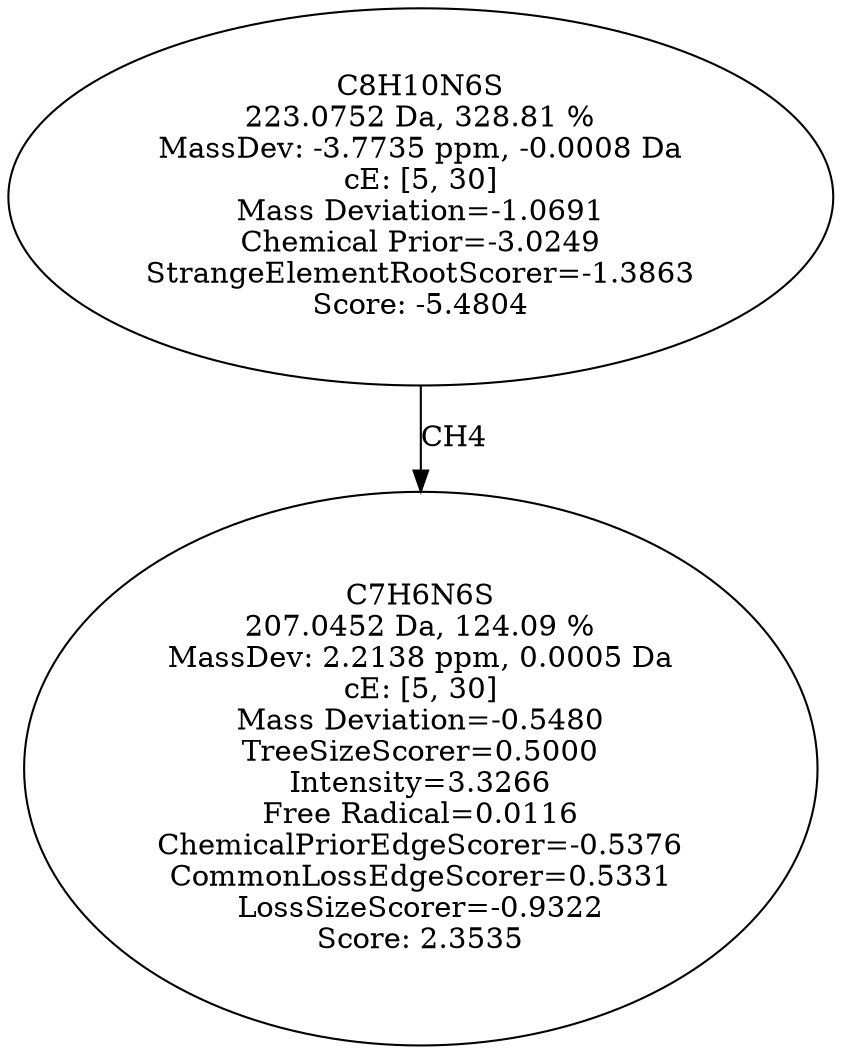 strict digraph {
v1 [label="C7H6N6S\n207.0452 Da, 124.09 %\nMassDev: 2.2138 ppm, 0.0005 Da\ncE: [5, 30]\nMass Deviation=-0.5480\nTreeSizeScorer=0.5000\nIntensity=3.3266\nFree Radical=0.0116\nChemicalPriorEdgeScorer=-0.5376\nCommonLossEdgeScorer=0.5331\nLossSizeScorer=-0.9322\nScore: 2.3535"];
v2 [label="C8H10N6S\n223.0752 Da, 328.81 %\nMassDev: -3.7735 ppm, -0.0008 Da\ncE: [5, 30]\nMass Deviation=-1.0691\nChemical Prior=-3.0249\nStrangeElementRootScorer=-1.3863\nScore: -5.4804"];
v2 -> v1 [label="CH4"];
}